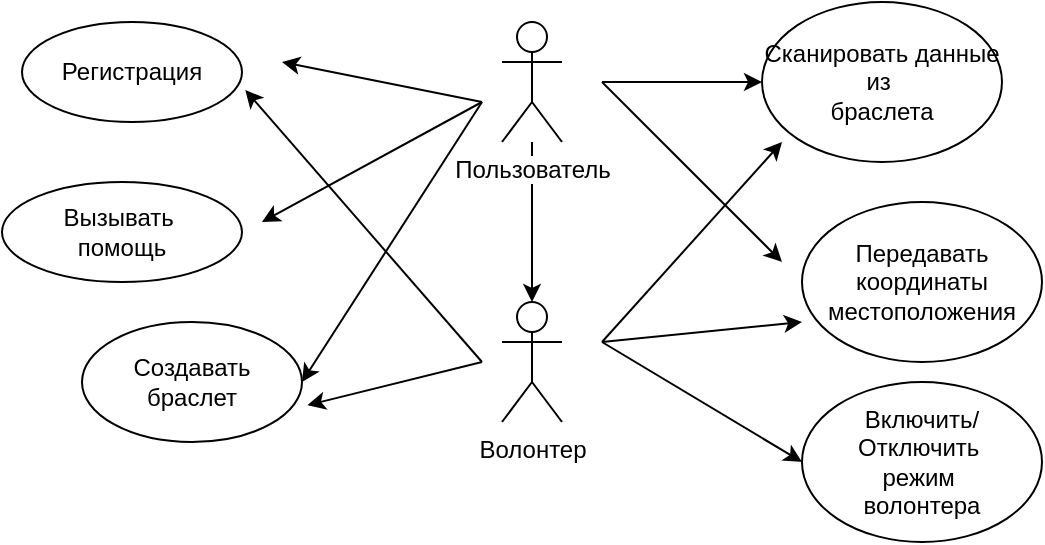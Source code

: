 <mxfile version="10.6.9" type="device"><diagram id="Y77YylpHIY-P4llHyWFM" name="Page-1"><mxGraphModel dx="1010" dy="501" grid="1" gridSize="10" guides="1" tooltips="1" connect="1" arrows="1" fold="1" page="1" pageScale="1" pageWidth="827" pageHeight="1169" math="0" shadow="0"><root><mxCell id="0"/><mxCell id="1" parent="0"/><mxCell id="DzmOnWH-ZapV6ezCZoby-5" value="" style="edgeStyle=orthogonalEdgeStyle;rounded=0;orthogonalLoop=1;jettySize=auto;html=1;" edge="1" parent="1" source="DzmOnWH-ZapV6ezCZoby-2" target="DzmOnWH-ZapV6ezCZoby-4"><mxGeometry relative="1" as="geometry"/></mxCell><mxCell id="DzmOnWH-ZapV6ezCZoby-2" value="Пользователь" style="shape=umlActor;verticalLabelPosition=bottom;labelBackgroundColor=#ffffff;verticalAlign=top;html=1;outlineConnect=0;" vertex="1" parent="1"><mxGeometry x="360" y="210" width="30" height="60" as="geometry"/></mxCell><mxCell id="DzmOnWH-ZapV6ezCZoby-4" value="Волонтер" style="shape=umlActor;verticalLabelPosition=bottom;labelBackgroundColor=#ffffff;verticalAlign=top;html=1;outlineConnect=0;" vertex="1" parent="1"><mxGeometry x="360" y="350" width="30" height="60" as="geometry"/></mxCell><mxCell id="DzmOnWH-ZapV6ezCZoby-11" value="" style="endArrow=classic;html=1;" edge="1" parent="1"><mxGeometry width="50" height="50" relative="1" as="geometry"><mxPoint x="350" y="250" as="sourcePoint"/><mxPoint x="250" y="230" as="targetPoint"/></mxGeometry></mxCell><mxCell id="DzmOnWH-ZapV6ezCZoby-12" value="Регистрация" style="ellipse;whiteSpace=wrap;html=1;" vertex="1" parent="1"><mxGeometry x="120" y="210" width="110" height="50" as="geometry"/></mxCell><mxCell id="DzmOnWH-ZapV6ezCZoby-15" value="Вызывать&amp;nbsp;&lt;br&gt;помощь&lt;br&gt;" style="ellipse;whiteSpace=wrap;html=1;" vertex="1" parent="1"><mxGeometry x="110" y="290" width="120" height="50" as="geometry"/></mxCell><mxCell id="DzmOnWH-ZapV6ezCZoby-16" value="Создавать&lt;br&gt;браслет&lt;br&gt;" style="ellipse;whiteSpace=wrap;html=1;" vertex="1" parent="1"><mxGeometry x="150" y="360" width="110" height="60" as="geometry"/></mxCell><mxCell id="DzmOnWH-ZapV6ezCZoby-17" value="Сканировать данные из&amp;nbsp;&lt;br&gt;браслета&lt;br&gt;" style="ellipse;whiteSpace=wrap;html=1;" vertex="1" parent="1"><mxGeometry x="490" y="200" width="120" height="80" as="geometry"/></mxCell><mxCell id="DzmOnWH-ZapV6ezCZoby-18" value="Передавать&lt;br&gt;координаты&lt;br&gt;местоположения&lt;br&gt;" style="ellipse;whiteSpace=wrap;html=1;" vertex="1" parent="1"><mxGeometry x="510" y="300" width="120" height="80" as="geometry"/></mxCell><mxCell id="DzmOnWH-ZapV6ezCZoby-19" value="Включить/&lt;br&gt;Отключить&amp;nbsp;&lt;br&gt;режим&amp;nbsp;&lt;br&gt;волонтера&lt;br&gt;" style="ellipse;whiteSpace=wrap;html=1;" vertex="1" parent="1"><mxGeometry x="510" y="390" width="120" height="80" as="geometry"/></mxCell><mxCell id="DzmOnWH-ZapV6ezCZoby-20" value="" style="endArrow=classic;html=1;" edge="1" parent="1"><mxGeometry width="50" height="50" relative="1" as="geometry"><mxPoint x="410" y="240" as="sourcePoint"/><mxPoint x="500" y="330" as="targetPoint"/></mxGeometry></mxCell><mxCell id="DzmOnWH-ZapV6ezCZoby-21" value="" style="endArrow=classic;html=1;" edge="1" parent="1"><mxGeometry width="50" height="50" relative="1" as="geometry"><mxPoint x="410" y="370" as="sourcePoint"/><mxPoint x="510" y="360" as="targetPoint"/></mxGeometry></mxCell><mxCell id="DzmOnWH-ZapV6ezCZoby-22" value="" style="endArrow=classic;html=1;" edge="1" parent="1"><mxGeometry width="50" height="50" relative="1" as="geometry"><mxPoint x="410" y="370" as="sourcePoint"/><mxPoint x="500" y="270" as="targetPoint"/></mxGeometry></mxCell><mxCell id="DzmOnWH-ZapV6ezCZoby-23" value="" style="endArrow=classic;html=1;entryX=0;entryY=0.5;entryDx=0;entryDy=0;" edge="1" parent="1" target="DzmOnWH-ZapV6ezCZoby-17"><mxGeometry width="50" height="50" relative="1" as="geometry"><mxPoint x="410" y="240" as="sourcePoint"/><mxPoint x="460" y="200" as="targetPoint"/></mxGeometry></mxCell><mxCell id="DzmOnWH-ZapV6ezCZoby-24" value="" style="endArrow=classic;html=1;entryX=1;entryY=0.5;entryDx=0;entryDy=0;" edge="1" parent="1" target="DzmOnWH-ZapV6ezCZoby-16"><mxGeometry width="50" height="50" relative="1" as="geometry"><mxPoint x="350" y="250" as="sourcePoint"/><mxPoint x="330" y="450" as="targetPoint"/></mxGeometry></mxCell><mxCell id="DzmOnWH-ZapV6ezCZoby-25" value="" style="endArrow=classic;html=1;entryX=1.025;entryY=0.693;entryDx=0;entryDy=0;entryPerimeter=0;" edge="1" parent="1" target="DzmOnWH-ZapV6ezCZoby-16"><mxGeometry width="50" height="50" relative="1" as="geometry"><mxPoint x="350" y="380" as="sourcePoint"/><mxPoint x="320" y="470" as="targetPoint"/></mxGeometry></mxCell><mxCell id="DzmOnWH-ZapV6ezCZoby-26" value="" style="endArrow=classic;html=1;" edge="1" parent="1"><mxGeometry width="50" height="50" relative="1" as="geometry"><mxPoint x="350" y="250" as="sourcePoint"/><mxPoint x="240" y="310" as="targetPoint"/></mxGeometry></mxCell><mxCell id="DzmOnWH-ZapV6ezCZoby-27" value="" style="endArrow=classic;html=1;entryX=1.015;entryY=0.68;entryDx=0;entryDy=0;entryPerimeter=0;" edge="1" parent="1" target="DzmOnWH-ZapV6ezCZoby-12"><mxGeometry width="50" height="50" relative="1" as="geometry"><mxPoint x="350" y="380" as="sourcePoint"/><mxPoint x="340" y="440" as="targetPoint"/></mxGeometry></mxCell><mxCell id="DzmOnWH-ZapV6ezCZoby-29" value="" style="endArrow=classic;html=1;entryX=0;entryY=0.5;entryDx=0;entryDy=0;" edge="1" parent="1" target="DzmOnWH-ZapV6ezCZoby-19"><mxGeometry width="50" height="50" relative="1" as="geometry"><mxPoint x="410" y="370" as="sourcePoint"/><mxPoint x="460" y="380" as="targetPoint"/></mxGeometry></mxCell></root></mxGraphModel></diagram></mxfile>